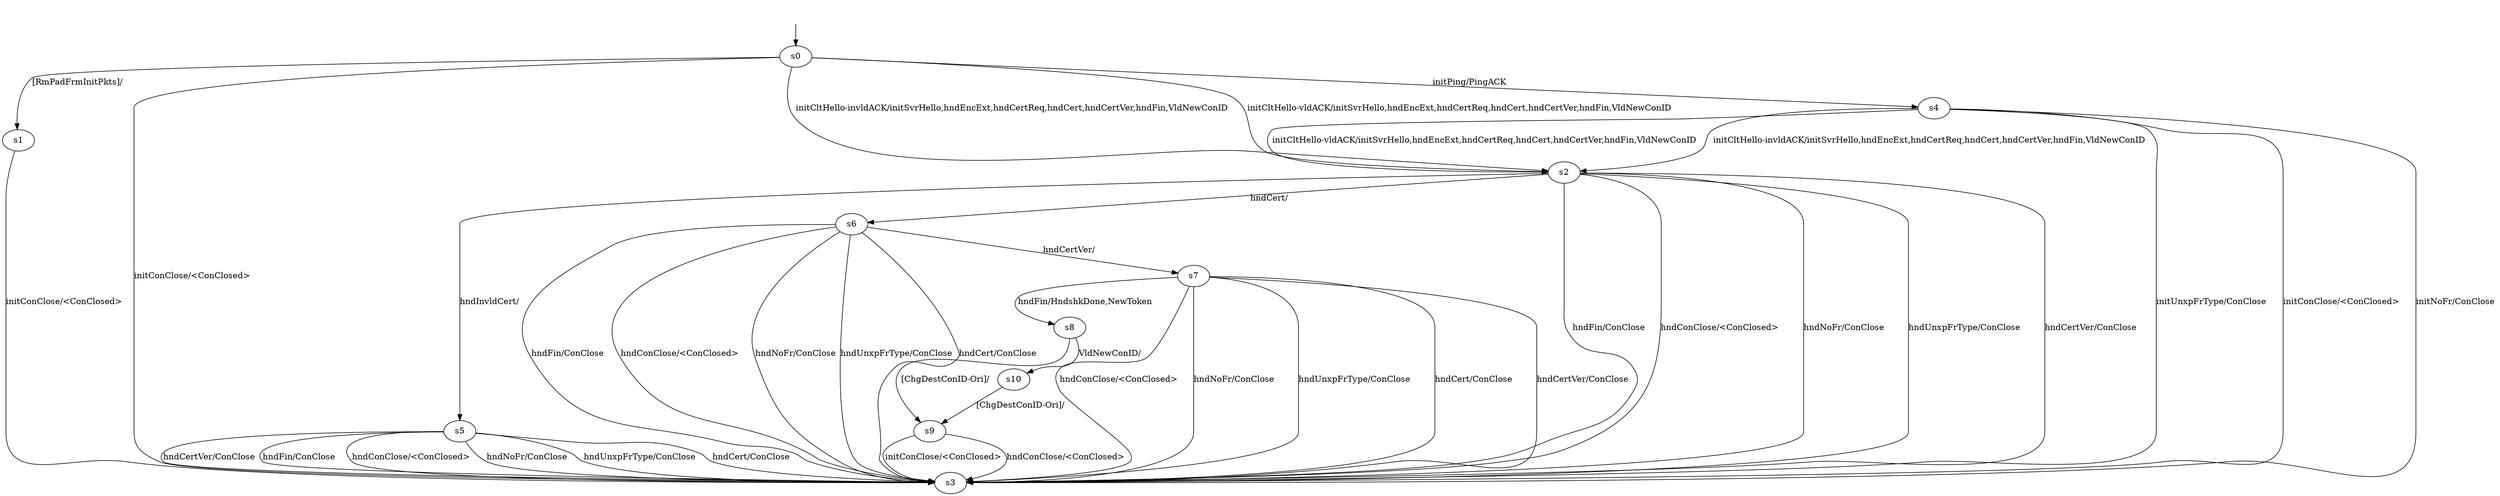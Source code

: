 digraph "../results/quicgoModels/quicgo-BWCA-CS-0/learnedModel" {
s0 [label=s0];
s1 [label=s1];
s2 [label=s2];
s3 [label=s3];
s4 [label=s4];
s5 [label=s5];
s6 [label=s6];
s7 [label=s7];
s8 [label=s8];
s9 [label=s9];
s10 [label=s10];
s0 -> s4  [label="initPing/PingACK "];
s0 -> s3  [label="initConClose/<ConClosed> "];
s0 -> s2  [label="initCltHello-vldACK/initSvrHello,hndEncExt,hndCertReq,hndCert,hndCertVer,hndFin,VldNewConID "];
s0 -> s2  [label="initCltHello-invldACK/initSvrHello,hndEncExt,hndCertReq,hndCert,hndCertVer,hndFin,VldNewConID "];
s0 -> s1  [label="[RmPadFrmInitPkts]/ "];
s1 -> s3  [label="initConClose/<ConClosed> "];
s2 -> s3  [label="hndFin/ConClose "];
s2 -> s3  [label="hndConClose/<ConClosed> "];
s2 -> s3  [label="hndNoFr/ConClose "];
s2 -> s3  [label="hndUnxpFrType/ConClose "];
s2 -> s6  [label="hndCert/ "];
s2 -> s3  [label="hndCertVer/ConClose "];
s2 -> s5  [label="hndInvldCert/ "];
s4 -> s3  [label="initConClose/<ConClosed> "];
s4 -> s2  [label="initCltHello-vldACK/initSvrHello,hndEncExt,hndCertReq,hndCert,hndCertVer,hndFin,VldNewConID "];
s4 -> s2  [label="initCltHello-invldACK/initSvrHello,hndEncExt,hndCertReq,hndCert,hndCertVer,hndFin,VldNewConID "];
s4 -> s3  [label="initNoFr/ConClose "];
s4 -> s3  [label="initUnxpFrType/ConClose "];
s5 -> s3  [label="hndFin/ConClose "];
s5 -> s3  [label="hndConClose/<ConClosed> "];
s5 -> s3  [label="hndNoFr/ConClose "];
s5 -> s3  [label="hndUnxpFrType/ConClose "];
s5 -> s3  [label="hndCert/ConClose "];
s5 -> s3  [label="hndCertVer/ConClose "];
s6 -> s3  [label="hndFin/ConClose "];
s6 -> s3  [label="hndConClose/<ConClosed> "];
s6 -> s3  [label="hndNoFr/ConClose "];
s6 -> s3  [label="hndUnxpFrType/ConClose "];
s6 -> s3  [label="hndCert/ConClose "];
s6 -> s7  [label="hndCertVer/ "];
s7 -> s8  [label="hndFin/HndshkDone,NewToken "];
s7 -> s3  [label="hndConClose/<ConClosed> "];
s7 -> s3  [label="hndNoFr/ConClose "];
s7 -> s3  [label="hndUnxpFrType/ConClose "];
s7 -> s3  [label="hndCert/ConClose "];
s7 -> s3  [label="hndCertVer/ConClose "];
s8 -> s10  [label="VldNewConID/ "];
s8 -> s9  [label="[ChgDestConID-Ori]/ "];
s9 -> s3  [label="initConClose/<ConClosed> "];
s9 -> s3  [label="hndConClose/<ConClosed> "];
s10 -> s9  [label="[ChgDestConID-Ori]/ "];
__start0 [label="", shape=none];
__start0 -> s0  [label=""];
}
